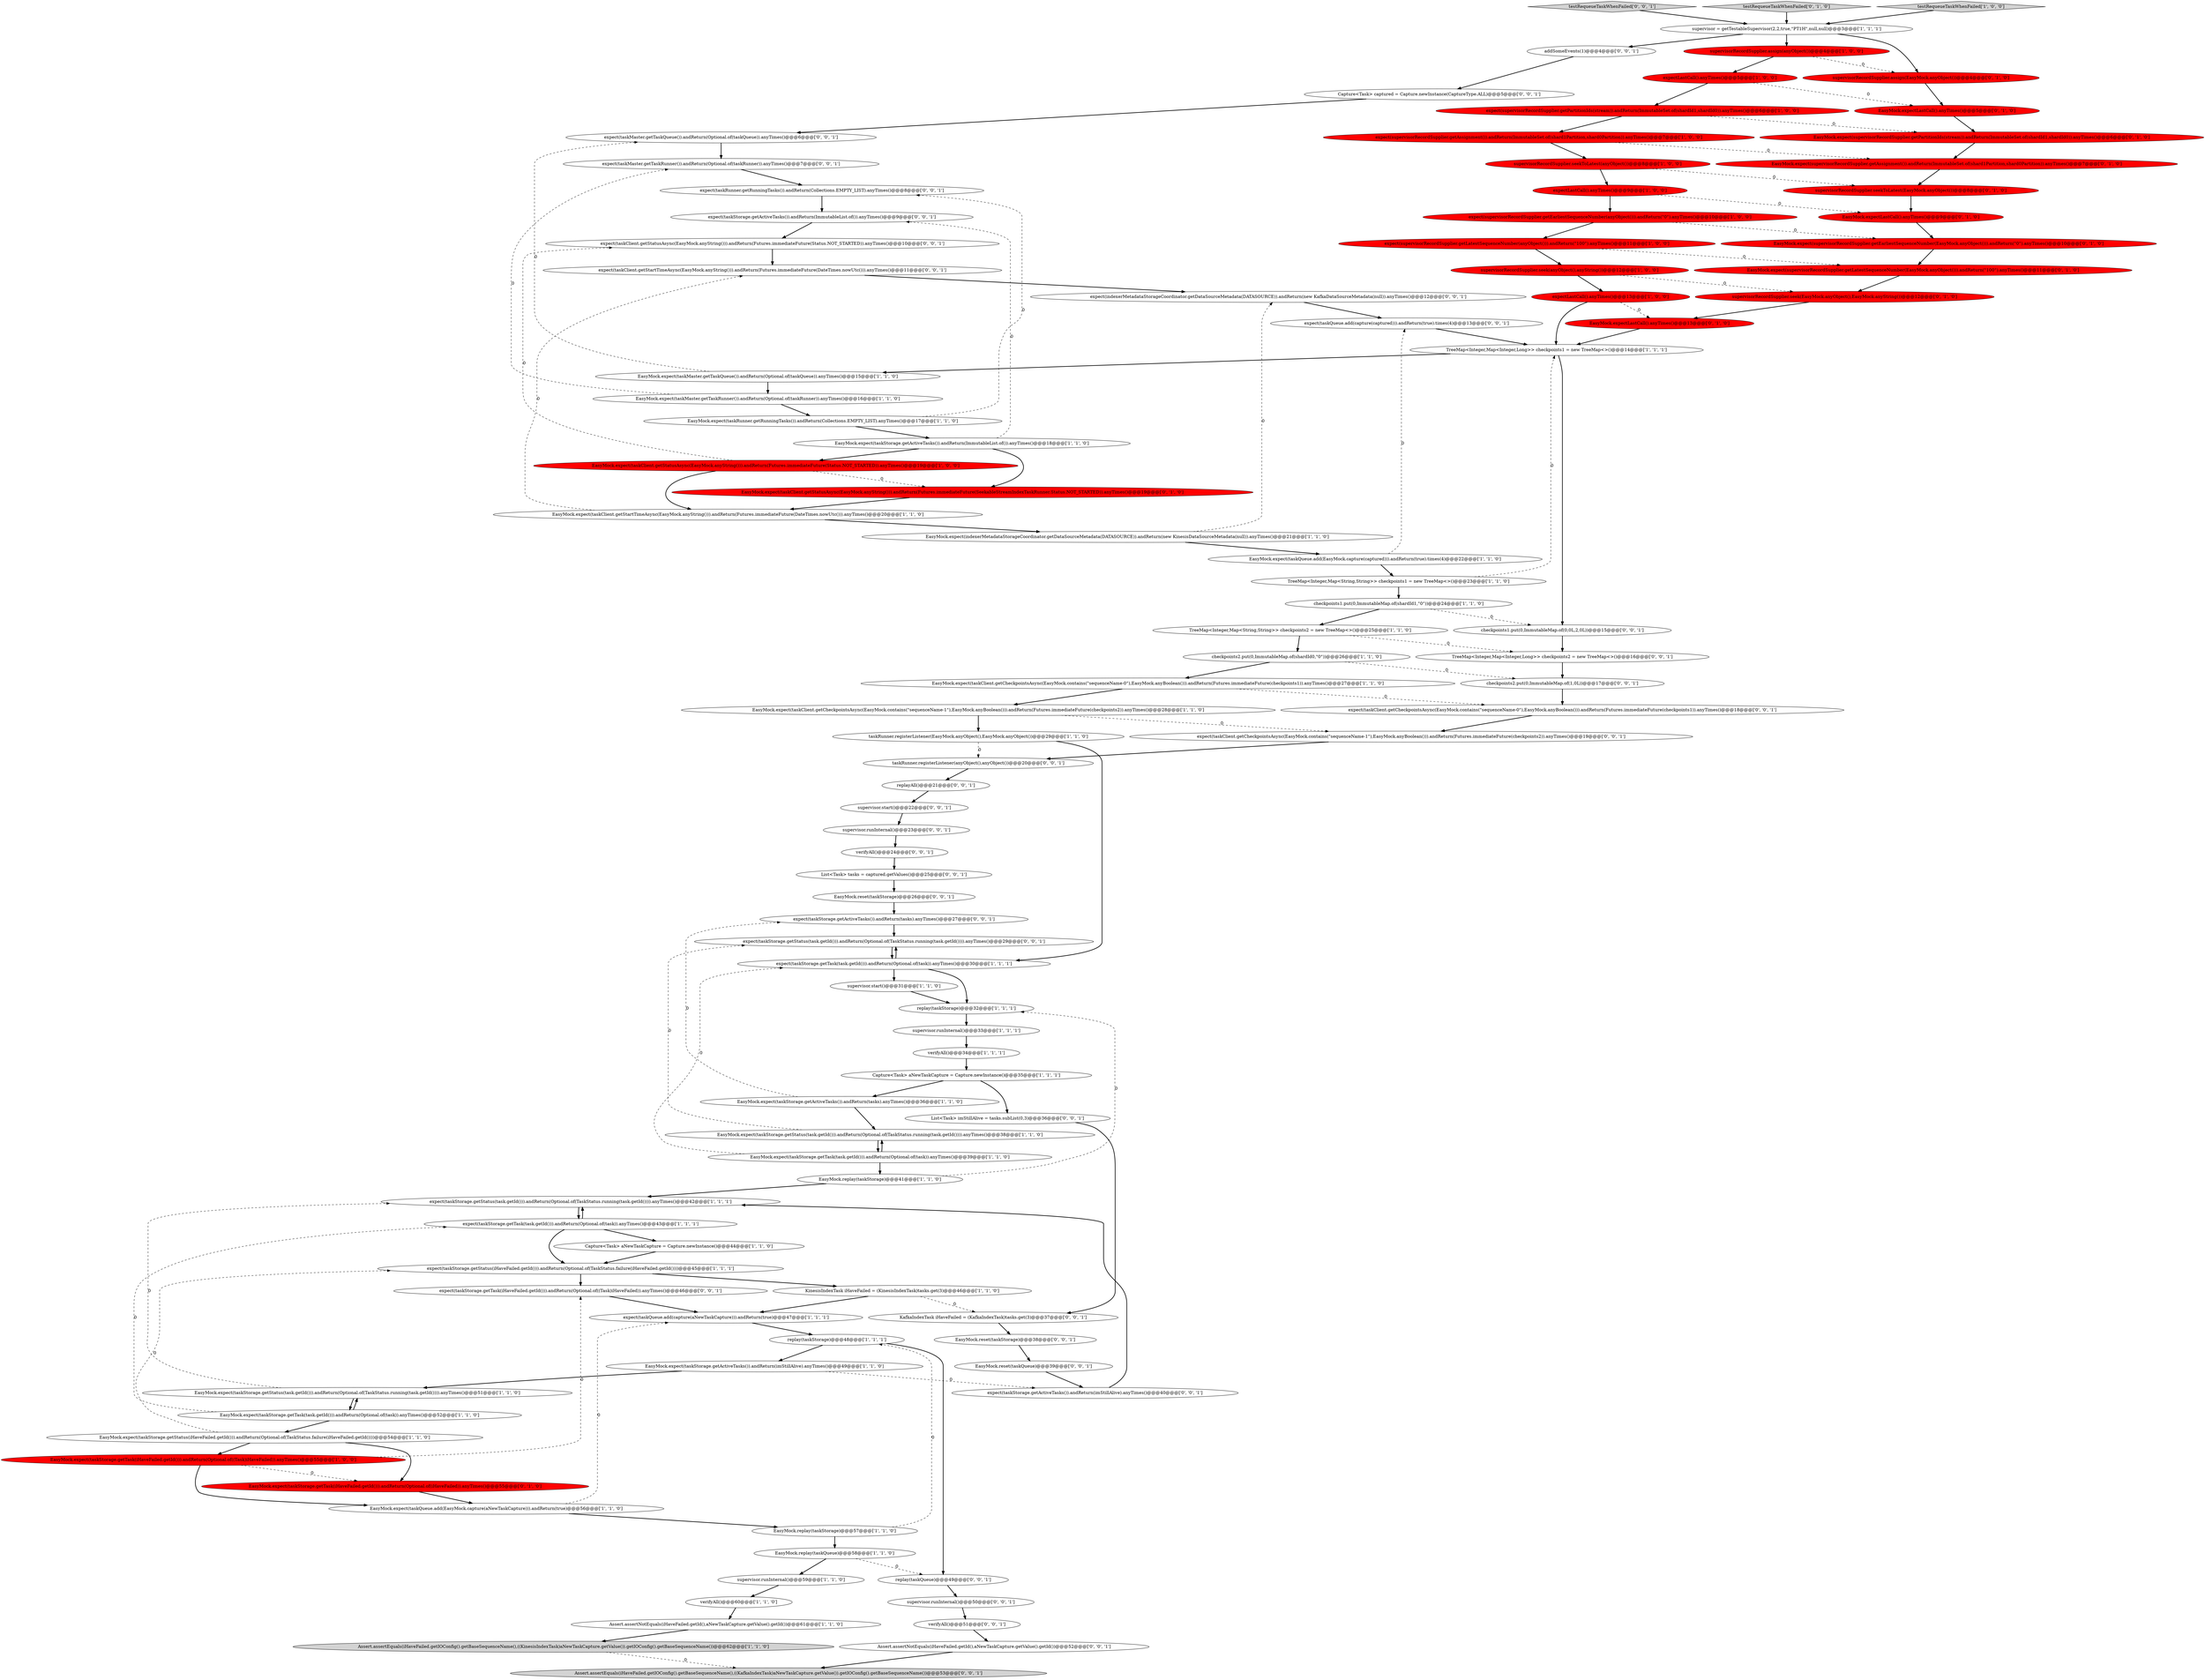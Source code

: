 digraph {
92 [style = filled, label = "expect(taskMaster.getTaskQueue()).andReturn(Optional.of(taskQueue)).anyTimes()@@@6@@@['0', '0', '1']", fillcolor = white, shape = ellipse image = "AAA0AAABBB3BBB"];
94 [style = filled, label = "expect(indexerMetadataStorageCoordinator.getDataSourceMetadata(DATASOURCE)).andReturn(new KafkaDataSourceMetadata(null)).anyTimes()@@@12@@@['0', '0', '1']", fillcolor = white, shape = ellipse image = "AAA0AAABBB3BBB"];
76 [style = filled, label = "checkpoints1.put(0,ImmutableMap.of(0,0L,2,0L))@@@15@@@['0', '0', '1']", fillcolor = white, shape = ellipse image = "AAA0AAABBB3BBB"];
49 [style = filled, label = "EasyMock.expect(taskClient.getStatusAsync(EasyMock.anyString())).andReturn(Futures.immediateFuture(Status.NOT_STARTED)).anyTimes()@@@19@@@['1', '0', '0']", fillcolor = red, shape = ellipse image = "AAA1AAABBB1BBB"];
36 [style = filled, label = "EasyMock.expect(taskMaster.getTaskQueue()).andReturn(Optional.of(taskQueue)).anyTimes()@@@15@@@['1', '1', '0']", fillcolor = white, shape = ellipse image = "AAA0AAABBB1BBB"];
33 [style = filled, label = "Capture<Task> aNewTaskCapture = Capture.newInstance()@@@35@@@['1', '1', '1']", fillcolor = white, shape = ellipse image = "AAA0AAABBB1BBB"];
16 [style = filled, label = "Assert.assertNotEquals(iHaveFailed.getId(),aNewTaskCapture.getValue().getId())@@@61@@@['1', '1', '0']", fillcolor = white, shape = ellipse image = "AAA0AAABBB1BBB"];
84 [style = filled, label = "expect(taskClient.getCheckpointsAsync(EasyMock.contains(\"sequenceName-1\"),EasyMock.anyBoolean())).andReturn(Futures.immediateFuture(checkpoints2)).anyTimes()@@@19@@@['0', '0', '1']", fillcolor = white, shape = ellipse image = "AAA0AAABBB3BBB"];
46 [style = filled, label = "EasyMock.expect(taskStorage.getActiveTasks()).andReturn(ImmutableList.of()).anyTimes()@@@18@@@['1', '1', '0']", fillcolor = white, shape = ellipse image = "AAA0AAABBB1BBB"];
48 [style = filled, label = "supervisorRecordSupplier.seek(anyObject(),anyString())@@@12@@@['1', '0', '0']", fillcolor = red, shape = ellipse image = "AAA1AAABBB1BBB"];
100 [style = filled, label = "Assert.assertNotEquals(iHaveFailed.getId(),aNewTaskCapture.getValue().getId())@@@52@@@['0', '0', '1']", fillcolor = white, shape = ellipse image = "AAA0AAABBB3BBB"];
24 [style = filled, label = "taskRunner.registerListener(EasyMock.anyObject(),EasyMock.anyObject())@@@29@@@['1', '1', '0']", fillcolor = white, shape = ellipse image = "AAA0AAABBB1BBB"];
25 [style = filled, label = "EasyMock.expect(taskQueue.add(EasyMock.capture(aNewTaskCapture))).andReturn(true)@@@56@@@['1', '1', '0']", fillcolor = white, shape = ellipse image = "AAA0AAABBB1BBB"];
58 [style = filled, label = "supervisorRecordSupplier.seekToLatest(EasyMock.anyObject())@@@8@@@['0', '1', '0']", fillcolor = red, shape = ellipse image = "AAA1AAABBB2BBB"];
50 [style = filled, label = "EasyMock.expect(indexerMetadataStorageCoordinator.getDataSourceMetadata(DATASOURCE)).andReturn(new KinesisDataSourceMetadata(null)).anyTimes()@@@21@@@['1', '1', '0']", fillcolor = white, shape = ellipse image = "AAA0AAABBB1BBB"];
55 [style = filled, label = "EasyMock.expect(taskClient.getCheckpointsAsync(EasyMock.contains(\"sequenceName-0\"),EasyMock.anyBoolean())).andReturn(Futures.immediateFuture(checkpoints1)).anyTimes()@@@27@@@['1', '1', '0']", fillcolor = white, shape = ellipse image = "AAA0AAABBB1BBB"];
30 [style = filled, label = "expect(supervisorRecordSupplier.getPartitionIds(stream)).andReturn(ImmutableSet.of(shardId1,shardId0)).anyTimes()@@@6@@@['1', '0', '0']", fillcolor = red, shape = ellipse image = "AAA1AAABBB1BBB"];
53 [style = filled, label = "supervisorRecordSupplier.assign(anyObject())@@@4@@@['1', '0', '0']", fillcolor = red, shape = ellipse image = "AAA1AAABBB1BBB"];
60 [style = filled, label = "EasyMock.expectLastCall().anyTimes()@@@5@@@['0', '1', '0']", fillcolor = red, shape = ellipse image = "AAA1AAABBB2BBB"];
14 [style = filled, label = "EasyMock.expect(taskStorage.getStatus(iHaveFailed.getId())).andReturn(Optional.of(TaskStatus.failure(iHaveFailed.getId())))@@@54@@@['1', '1', '0']", fillcolor = white, shape = ellipse image = "AAA0AAABBB1BBB"];
104 [style = filled, label = "expect(taskQueue.add(capture(captured))).andReturn(true).times(4)@@@13@@@['0', '0', '1']", fillcolor = white, shape = ellipse image = "AAA0AAABBB3BBB"];
52 [style = filled, label = "replay(taskStorage)@@@32@@@['1', '1', '1']", fillcolor = white, shape = ellipse image = "AAA0AAABBB1BBB"];
42 [style = filled, label = "checkpoints1.put(0,ImmutableMap.of(shardId1,\"0\"))@@@24@@@['1', '1', '0']", fillcolor = white, shape = ellipse image = "AAA0AAABBB1BBB"];
15 [style = filled, label = "supervisorRecordSupplier.seekToLatest(anyObject())@@@8@@@['1', '0', '0']", fillcolor = red, shape = ellipse image = "AAA1AAABBB1BBB"];
77 [style = filled, label = "testRequeueTaskWhenFailed['0', '0', '1']", fillcolor = lightgray, shape = diamond image = "AAA0AAABBB3BBB"];
72 [style = filled, label = "expect(taskStorage.getActiveTasks()).andReturn(tasks).anyTimes()@@@27@@@['0', '0', '1']", fillcolor = white, shape = ellipse image = "AAA0AAABBB3BBB"];
13 [style = filled, label = "EasyMock.expect(taskStorage.getActiveTasks()).andReturn(tasks).anyTimes()@@@36@@@['1', '1', '0']", fillcolor = white, shape = ellipse image = "AAA0AAABBB1BBB"];
82 [style = filled, label = "expect(taskStorage.getStatus(task.getId())).andReturn(Optional.of(TaskStatus.running(task.getId()))).anyTimes()@@@29@@@['0', '0', '1']", fillcolor = white, shape = ellipse image = "AAA0AAABBB3BBB"];
61 [style = filled, label = "supervisorRecordSupplier.assign(EasyMock.anyObject())@@@4@@@['0', '1', '0']", fillcolor = red, shape = ellipse image = "AAA1AAABBB2BBB"];
39 [style = filled, label = "expect(supervisorRecordSupplier.getAssignment()).andReturn(ImmutableSet.of(shard1Partition,shard0Partition)).anyTimes()@@@7@@@['1', '0', '0']", fillcolor = red, shape = ellipse image = "AAA1AAABBB1BBB"];
96 [style = filled, label = "supervisor.start()@@@22@@@['0', '0', '1']", fillcolor = white, shape = ellipse image = "AAA0AAABBB3BBB"];
11 [style = filled, label = "supervisor.runInternal()@@@59@@@['1', '1', '0']", fillcolor = white, shape = ellipse image = "AAA0AAABBB1BBB"];
67 [style = filled, label = "EasyMock.expect(taskStorage.getTask(iHaveFailed.getId())).andReturn(Optional.of(iHaveFailed)).anyTimes()@@@55@@@['0', '1', '0']", fillcolor = red, shape = ellipse image = "AAA1AAABBB2BBB"];
101 [style = filled, label = "expect(taskStorage.getActiveTasks()).andReturn(ImmutableList.of()).anyTimes()@@@9@@@['0', '0', '1']", fillcolor = white, shape = ellipse image = "AAA0AAABBB3BBB"];
43 [style = filled, label = "expect(taskStorage.getStatus(iHaveFailed.getId())).andReturn(Optional.of(TaskStatus.failure(iHaveFailed.getId())))@@@45@@@['1', '1', '1']", fillcolor = white, shape = ellipse image = "AAA0AAABBB1BBB"];
56 [style = filled, label = "expect(supervisorRecordSupplier.getEarliestSequenceNumber(anyObject())).andReturn(\"0\").anyTimes()@@@10@@@['1', '0', '0']", fillcolor = red, shape = ellipse image = "AAA1AAABBB1BBB"];
93 [style = filled, label = "expect(taskClient.getStartTimeAsync(EasyMock.anyString())).andReturn(Futures.immediateFuture(DateTimes.nowUtc())).anyTimes()@@@11@@@['0', '0', '1']", fillcolor = white, shape = ellipse image = "AAA0AAABBB3BBB"];
70 [style = filled, label = "expect(taskClient.getStatusAsync(EasyMock.anyString())).andReturn(Futures.immediateFuture(Status.NOT_STARTED)).anyTimes()@@@10@@@['0', '0', '1']", fillcolor = white, shape = ellipse image = "AAA0AAABBB3BBB"];
19 [style = filled, label = "expect(supervisorRecordSupplier.getLatestSequenceNumber(anyObject())).andReturn(\"100\").anyTimes()@@@11@@@['1', '0', '0']", fillcolor = red, shape = ellipse image = "AAA1AAABBB1BBB"];
105 [style = filled, label = "expect(taskStorage.getTask(iHaveFailed.getId())).andReturn(Optional.of((Task)iHaveFailed)).anyTimes()@@@46@@@['0', '0', '1']", fillcolor = white, shape = ellipse image = "AAA0AAABBB3BBB"];
31 [style = filled, label = "EasyMock.expect(taskRunner.getRunningTasks()).andReturn(Collections.EMPTY_LIST).anyTimes()@@@17@@@['1', '1', '0']", fillcolor = white, shape = ellipse image = "AAA0AAABBB1BBB"];
40 [style = filled, label = "supervisor.runInternal()@@@33@@@['1', '1', '1']", fillcolor = white, shape = ellipse image = "AAA0AAABBB1BBB"];
29 [style = filled, label = "EasyMock.expect(taskStorage.getActiveTasks()).andReturn(imStillAlive).anyTimes()@@@49@@@['1', '1', '0']", fillcolor = white, shape = ellipse image = "AAA0AAABBB1BBB"];
44 [style = filled, label = "EasyMock.expect(taskStorage.getTask(task.getId())).andReturn(Optional.of(task)).anyTimes()@@@39@@@['1', '1', '0']", fillcolor = white, shape = ellipse image = "AAA0AAABBB1BBB"];
73 [style = filled, label = "TreeMap<Integer,Map<Integer,Long>> checkpoints2 = new TreeMap<>()@@@16@@@['0', '0', '1']", fillcolor = white, shape = ellipse image = "AAA0AAABBB3BBB"];
20 [style = filled, label = "expectLastCall().anyTimes()@@@9@@@['1', '0', '0']", fillcolor = red, shape = ellipse image = "AAA1AAABBB1BBB"];
74 [style = filled, label = "supervisor.runInternal()@@@23@@@['0', '0', '1']", fillcolor = white, shape = ellipse image = "AAA0AAABBB3BBB"];
7 [style = filled, label = "supervisor = getTestableSupervisor(2,2,true,\"PT1H\",null,null)@@@3@@@['1', '1', '1']", fillcolor = white, shape = ellipse image = "AAA0AAABBB1BBB"];
21 [style = filled, label = "EasyMock.replay(taskStorage)@@@41@@@['1', '1', '0']", fillcolor = white, shape = ellipse image = "AAA0AAABBB1BBB"];
62 [style = filled, label = "supervisorRecordSupplier.seek(EasyMock.anyObject(),EasyMock.anyString())@@@12@@@['0', '1', '0']", fillcolor = red, shape = ellipse image = "AAA1AAABBB2BBB"];
64 [style = filled, label = "EasyMock.expect(supervisorRecordSupplier.getAssignment()).andReturn(ImmutableSet.of(shard1Partition,shard0Partition)).anyTimes()@@@7@@@['0', '1', '0']", fillcolor = red, shape = ellipse image = "AAA1AAABBB2BBB"];
2 [style = filled, label = "TreeMap<Integer,Map<String,String>> checkpoints1 = new TreeMap<>()@@@23@@@['1', '1', '0']", fillcolor = white, shape = ellipse image = "AAA0AAABBB1BBB"];
75 [style = filled, label = "verifyAll()@@@51@@@['0', '0', '1']", fillcolor = white, shape = ellipse image = "AAA0AAABBB3BBB"];
57 [style = filled, label = "testRequeueTaskWhenFailed['0', '1', '0']", fillcolor = lightgray, shape = diamond image = "AAA0AAABBB2BBB"];
37 [style = filled, label = "TreeMap<Integer,Map<Integer,Long>> checkpoints1 = new TreeMap<>()@@@14@@@['1', '1', '1']", fillcolor = white, shape = ellipse image = "AAA0AAABBB1BBB"];
59 [style = filled, label = "EasyMock.expect(supervisorRecordSupplier.getEarliestSequenceNumber(EasyMock.anyObject())).andReturn(\"0\").anyTimes()@@@10@@@['0', '1', '0']", fillcolor = red, shape = ellipse image = "AAA1AAABBB2BBB"];
79 [style = filled, label = "expect(taskStorage.getActiveTasks()).andReturn(imStillAlive).anyTimes()@@@40@@@['0', '0', '1']", fillcolor = white, shape = ellipse image = "AAA0AAABBB3BBB"];
27 [style = filled, label = "KinesisIndexTask iHaveFailed = (KinesisIndexTask)tasks.get(3)@@@46@@@['1', '1', '0']", fillcolor = white, shape = ellipse image = "AAA0AAABBB1BBB"];
86 [style = filled, label = "Capture<Task> captured = Capture.newInstance(CaptureType.ALL)@@@5@@@['0', '0', '1']", fillcolor = white, shape = ellipse image = "AAA0AAABBB3BBB"];
35 [style = filled, label = "verifyAll()@@@60@@@['1', '1', '0']", fillcolor = white, shape = ellipse image = "AAA0AAABBB1BBB"];
71 [style = filled, label = "checkpoints2.put(0,ImmutableMap.of(1,0L))@@@17@@@['0', '0', '1']", fillcolor = white, shape = ellipse image = "AAA0AAABBB3BBB"];
17 [style = filled, label = "EasyMock.expect(taskClient.getCheckpointsAsync(EasyMock.contains(\"sequenceName-1\"),EasyMock.anyBoolean())).andReturn(Futures.immediateFuture(checkpoints2)).anyTimes()@@@28@@@['1', '1', '0']", fillcolor = white, shape = ellipse image = "AAA0AAABBB1BBB"];
8 [style = filled, label = "expectLastCall().anyTimes()@@@13@@@['1', '0', '0']", fillcolor = red, shape = ellipse image = "AAA1AAABBB1BBB"];
78 [style = filled, label = "List<Task> imStillAlive = tasks.subList(0,3)@@@36@@@['0', '0', '1']", fillcolor = white, shape = ellipse image = "AAA0AAABBB3BBB"];
6 [style = filled, label = "EasyMock.expect(taskStorage.getStatus(task.getId())).andReturn(Optional.of(TaskStatus.running(task.getId()))).anyTimes()@@@51@@@['1', '1', '0']", fillcolor = white, shape = ellipse image = "AAA0AAABBB1BBB"];
0 [style = filled, label = "EasyMock.expect(taskStorage.getStatus(task.getId())).andReturn(Optional.of(TaskStatus.running(task.getId()))).anyTimes()@@@38@@@['1', '1', '0']", fillcolor = white, shape = ellipse image = "AAA0AAABBB1BBB"];
5 [style = filled, label = "expect(taskStorage.getStatus(task.getId())).andReturn(Optional.of(TaskStatus.running(task.getId()))).anyTimes()@@@42@@@['1', '1', '1']", fillcolor = white, shape = ellipse image = "AAA0AAABBB1BBB"];
81 [style = filled, label = "taskRunner.registerListener(anyObject(),anyObject())@@@20@@@['0', '0', '1']", fillcolor = white, shape = ellipse image = "AAA0AAABBB3BBB"];
85 [style = filled, label = "EasyMock.reset(taskStorage)@@@26@@@['0', '0', '1']", fillcolor = white, shape = ellipse image = "AAA0AAABBB3BBB"];
28 [style = filled, label = "EasyMock.expect(taskStorage.getTask(task.getId())).andReturn(Optional.of(task)).anyTimes()@@@52@@@['1', '1', '0']", fillcolor = white, shape = ellipse image = "AAA0AAABBB1BBB"];
103 [style = filled, label = "replayAll()@@@21@@@['0', '0', '1']", fillcolor = white, shape = ellipse image = "AAA0AAABBB3BBB"];
41 [style = filled, label = "EasyMock.expect(taskQueue.add(EasyMock.capture(captured))).andReturn(true).times(4)@@@22@@@['1', '1', '0']", fillcolor = white, shape = ellipse image = "AAA0AAABBB1BBB"];
12 [style = filled, label = "EasyMock.expect(taskStorage.getTask(iHaveFailed.getId())).andReturn(Optional.of((Task)iHaveFailed)).anyTimes()@@@55@@@['1', '0', '0']", fillcolor = red, shape = ellipse image = "AAA1AAABBB1BBB"];
83 [style = filled, label = "expect(taskMaster.getTaskRunner()).andReturn(Optional.of(taskRunner)).anyTimes()@@@7@@@['0', '0', '1']", fillcolor = white, shape = ellipse image = "AAA0AAABBB3BBB"];
45 [style = filled, label = "Capture<Task> aNewTaskCapture = Capture.newInstance()@@@44@@@['1', '1', '0']", fillcolor = white, shape = ellipse image = "AAA0AAABBB1BBB"];
10 [style = filled, label = "checkpoints2.put(0,ImmutableMap.of(shardId0,\"0\"))@@@26@@@['1', '1', '0']", fillcolor = white, shape = ellipse image = "AAA0AAABBB1BBB"];
91 [style = filled, label = "verifyAll()@@@24@@@['0', '0', '1']", fillcolor = white, shape = ellipse image = "AAA0AAABBB3BBB"];
51 [style = filled, label = "Assert.assertEquals(iHaveFailed.getIOConfig().getBaseSequenceName(),((KinesisIndexTask)aNewTaskCapture.getValue()).getIOConfig().getBaseSequenceName())@@@62@@@['1', '1', '0']", fillcolor = lightgray, shape = ellipse image = "AAA0AAABBB1BBB"];
90 [style = filled, label = "EasyMock.reset(taskStorage)@@@38@@@['0', '0', '1']", fillcolor = white, shape = ellipse image = "AAA0AAABBB3BBB"];
26 [style = filled, label = "supervisor.start()@@@31@@@['1', '1', '0']", fillcolor = white, shape = ellipse image = "AAA0AAABBB1BBB"];
68 [style = filled, label = "EasyMock.expect(supervisorRecordSupplier.getLatestSequenceNumber(EasyMock.anyObject())).andReturn(\"100\").anyTimes()@@@11@@@['0', '1', '0']", fillcolor = red, shape = ellipse image = "AAA1AAABBB2BBB"];
47 [style = filled, label = "expect(taskStorage.getTask(task.getId())).andReturn(Optional.of(task)).anyTimes()@@@43@@@['1', '1', '1']", fillcolor = white, shape = ellipse image = "AAA0AAABBB1BBB"];
54 [style = filled, label = "expectLastCall().anyTimes()@@@5@@@['1', '0', '0']", fillcolor = red, shape = ellipse image = "AAA1AAABBB1BBB"];
102 [style = filled, label = "KafkaIndexTask iHaveFailed = (KafkaIndexTask)tasks.get(3)@@@37@@@['0', '0', '1']", fillcolor = white, shape = ellipse image = "AAA0AAABBB3BBB"];
95 [style = filled, label = "supervisor.runInternal()@@@50@@@['0', '0', '1']", fillcolor = white, shape = ellipse image = "AAA0AAABBB3BBB"];
4 [style = filled, label = "EasyMock.expect(taskClient.getStartTimeAsync(EasyMock.anyString())).andReturn(Futures.immediateFuture(DateTimes.nowUtc())).anyTimes()@@@20@@@['1', '1', '0']", fillcolor = white, shape = ellipse image = "AAA0AAABBB1BBB"];
63 [style = filled, label = "EasyMock.expectLastCall().anyTimes()@@@13@@@['0', '1', '0']", fillcolor = red, shape = ellipse image = "AAA1AAABBB2BBB"];
22 [style = filled, label = "EasyMock.replay(taskQueue)@@@58@@@['1', '1', '0']", fillcolor = white, shape = ellipse image = "AAA0AAABBB1BBB"];
89 [style = filled, label = "expect(taskClient.getCheckpointsAsync(EasyMock.contains(\"sequenceName-0\"),EasyMock.anyBoolean())).andReturn(Futures.immediateFuture(checkpoints1)).anyTimes()@@@18@@@['0', '0', '1']", fillcolor = white, shape = ellipse image = "AAA0AAABBB3BBB"];
97 [style = filled, label = "expect(taskRunner.getRunningTasks()).andReturn(Collections.EMPTY_LIST).anyTimes()@@@8@@@['0', '0', '1']", fillcolor = white, shape = ellipse image = "AAA0AAABBB3BBB"];
99 [style = filled, label = "List<Task> tasks = captured.getValues()@@@25@@@['0', '0', '1']", fillcolor = white, shape = ellipse image = "AAA0AAABBB3BBB"];
69 [style = filled, label = "EasyMock.expect(supervisorRecordSupplier.getPartitionIds(stream)).andReturn(ImmutableSet.of(shardId1,shardId0)).anyTimes()@@@6@@@['0', '1', '0']", fillcolor = red, shape = ellipse image = "AAA1AAABBB2BBB"];
1 [style = filled, label = "EasyMock.replay(taskStorage)@@@57@@@['1', '1', '0']", fillcolor = white, shape = ellipse image = "AAA0AAABBB1BBB"];
34 [style = filled, label = "expect(taskStorage.getTask(task.getId())).andReturn(Optional.of(task)).anyTimes()@@@30@@@['1', '1', '1']", fillcolor = white, shape = ellipse image = "AAA0AAABBB1BBB"];
18 [style = filled, label = "verifyAll()@@@34@@@['1', '1', '1']", fillcolor = white, shape = ellipse image = "AAA0AAABBB1BBB"];
66 [style = filled, label = "EasyMock.expectLastCall().anyTimes()@@@9@@@['0', '1', '0']", fillcolor = red, shape = ellipse image = "AAA1AAABBB2BBB"];
88 [style = filled, label = "replay(taskQueue)@@@49@@@['0', '0', '1']", fillcolor = white, shape = ellipse image = "AAA0AAABBB3BBB"];
65 [style = filled, label = "EasyMock.expect(taskClient.getStatusAsync(EasyMock.anyString())).andReturn(Futures.immediateFuture(SeekableStreamIndexTaskRunner.Status.NOT_STARTED)).anyTimes()@@@19@@@['0', '1', '0']", fillcolor = red, shape = ellipse image = "AAA1AAABBB2BBB"];
80 [style = filled, label = "addSomeEvents(1)@@@4@@@['0', '0', '1']", fillcolor = white, shape = ellipse image = "AAA0AAABBB3BBB"];
87 [style = filled, label = "EasyMock.reset(taskQueue)@@@39@@@['0', '0', '1']", fillcolor = white, shape = ellipse image = "AAA0AAABBB3BBB"];
3 [style = filled, label = "TreeMap<Integer,Map<String,String>> checkpoints2 = new TreeMap<>()@@@25@@@['1', '1', '0']", fillcolor = white, shape = ellipse image = "AAA0AAABBB1BBB"];
23 [style = filled, label = "EasyMock.expect(taskMaster.getTaskRunner()).andReturn(Optional.of(taskRunner)).anyTimes()@@@16@@@['1', '1', '0']", fillcolor = white, shape = ellipse image = "AAA0AAABBB1BBB"];
32 [style = filled, label = "testRequeueTaskWhenFailed['1', '0', '0']", fillcolor = lightgray, shape = diamond image = "AAA0AAABBB1BBB"];
38 [style = filled, label = "expect(taskQueue.add(capture(aNewTaskCapture))).andReturn(true)@@@47@@@['1', '1', '1']", fillcolor = white, shape = ellipse image = "AAA0AAABBB1BBB"];
98 [style = filled, label = "Assert.assertEquals(iHaveFailed.getIOConfig().getBaseSequenceName(),((KafkaIndexTask)aNewTaskCapture.getValue()).getIOConfig().getBaseSequenceName())@@@53@@@['0', '0', '1']", fillcolor = lightgray, shape = ellipse image = "AAA0AAABBB3BBB"];
9 [style = filled, label = "replay(taskStorage)@@@48@@@['1', '1', '1']", fillcolor = white, shape = ellipse image = "AAA0AAABBB1BBB"];
16->51 [style = bold, label=""];
15->58 [style = dashed, label="0"];
49->65 [style = dashed, label="0"];
55->17 [style = bold, label=""];
27->38 [style = bold, label=""];
28->6 [style = bold, label=""];
25->1 [style = bold, label=""];
81->103 [style = bold, label=""];
24->81 [style = dashed, label="0"];
67->25 [style = bold, label=""];
21->52 [style = dashed, label="0"];
24->34 [style = bold, label=""];
44->34 [style = dashed, label="0"];
53->54 [style = bold, label=""];
49->70 [style = dashed, label="0"];
72->82 [style = bold, label=""];
33->78 [style = bold, label=""];
102->90 [style = bold, label=""];
14->67 [style = bold, label=""];
77->7 [style = bold, label=""];
28->14 [style = bold, label=""];
0->82 [style = dashed, label="0"];
70->93 [style = bold, label=""];
29->6 [style = bold, label=""];
76->73 [style = bold, label=""];
45->43 [style = bold, label=""];
34->26 [style = bold, label=""];
83->97 [style = bold, label=""];
93->94 [style = bold, label=""];
15->20 [style = bold, label=""];
88->95 [style = bold, label=""];
42->3 [style = bold, label=""];
73->71 [style = bold, label=""];
95->75 [style = bold, label=""];
49->4 [style = bold, label=""];
31->46 [style = bold, label=""];
9->29 [style = bold, label=""];
30->69 [style = dashed, label="0"];
44->21 [style = bold, label=""];
55->89 [style = dashed, label="0"];
37->36 [style = bold, label=""];
28->47 [style = dashed, label="0"];
34->52 [style = bold, label=""];
80->86 [style = bold, label=""];
1->9 [style = dashed, label="0"];
69->64 [style = bold, label=""];
47->43 [style = bold, label=""];
32->7 [style = bold, label=""];
41->2 [style = bold, label=""];
33->13 [style = bold, label=""];
71->89 [style = bold, label=""];
54->60 [style = dashed, label="0"];
59->68 [style = bold, label=""];
3->10 [style = bold, label=""];
90->87 [style = bold, label=""];
17->84 [style = dashed, label="0"];
2->37 [style = dashed, label="0"];
43->27 [style = bold, label=""];
57->7 [style = bold, label=""];
63->37 [style = bold, label=""];
10->71 [style = dashed, label="0"];
31->97 [style = dashed, label="0"];
0->44 [style = bold, label=""];
34->82 [style = bold, label=""];
87->79 [style = bold, label=""];
103->96 [style = bold, label=""];
50->41 [style = bold, label=""];
13->72 [style = dashed, label="0"];
22->11 [style = bold, label=""];
42->76 [style = dashed, label="0"];
37->76 [style = bold, label=""];
101->70 [style = bold, label=""];
13->0 [style = bold, label=""];
105->38 [style = bold, label=""];
23->31 [style = bold, label=""];
27->102 [style = dashed, label="0"];
41->104 [style = dashed, label="0"];
9->88 [style = bold, label=""];
75->100 [style = bold, label=""];
18->33 [style = bold, label=""];
38->9 [style = bold, label=""];
29->79 [style = dashed, label="0"];
96->74 [style = bold, label=""];
22->88 [style = dashed, label="0"];
12->67 [style = dashed, label="0"];
58->66 [style = bold, label=""];
92->83 [style = bold, label=""];
26->52 [style = bold, label=""];
21->5 [style = bold, label=""];
25->38 [style = dashed, label="0"];
104->37 [style = bold, label=""];
8->63 [style = dashed, label="0"];
52->40 [style = bold, label=""];
47->5 [style = bold, label=""];
47->45 [style = bold, label=""];
8->37 [style = bold, label=""];
12->105 [style = dashed, label="0"];
4->93 [style = dashed, label="0"];
94->104 [style = bold, label=""];
60->69 [style = bold, label=""];
64->58 [style = bold, label=""];
4->50 [style = bold, label=""];
74->91 [style = bold, label=""];
89->84 [style = bold, label=""];
46->101 [style = dashed, label="0"];
39->15 [style = bold, label=""];
35->16 [style = bold, label=""];
61->60 [style = bold, label=""];
19->48 [style = bold, label=""];
19->68 [style = dashed, label="0"];
85->72 [style = bold, label=""];
20->56 [style = bold, label=""];
78->102 [style = bold, label=""];
23->83 [style = dashed, label="0"];
68->62 [style = bold, label=""];
99->85 [style = bold, label=""];
46->49 [style = bold, label=""];
36->92 [style = dashed, label="0"];
62->63 [style = bold, label=""];
20->66 [style = dashed, label="0"];
3->73 [style = dashed, label="0"];
54->30 [style = bold, label=""];
65->4 [style = bold, label=""];
40->18 [style = bold, label=""];
7->80 [style = bold, label=""];
48->8 [style = bold, label=""];
82->34 [style = bold, label=""];
53->61 [style = dashed, label="0"];
48->62 [style = dashed, label="0"];
10->55 [style = bold, label=""];
91->99 [style = bold, label=""];
11->35 [style = bold, label=""];
1->22 [style = bold, label=""];
5->47 [style = bold, label=""];
86->92 [style = bold, label=""];
50->94 [style = dashed, label="0"];
14->43 [style = dashed, label="0"];
17->24 [style = bold, label=""];
79->5 [style = bold, label=""];
39->64 [style = dashed, label="0"];
51->98 [style = dashed, label="0"];
36->23 [style = bold, label=""];
97->101 [style = bold, label=""];
100->98 [style = bold, label=""];
12->25 [style = bold, label=""];
14->12 [style = bold, label=""];
6->5 [style = dashed, label="0"];
56->59 [style = dashed, label="0"];
56->19 [style = bold, label=""];
30->39 [style = bold, label=""];
43->105 [style = bold, label=""];
7->61 [style = bold, label=""];
84->81 [style = bold, label=""];
46->65 [style = bold, label=""];
66->59 [style = bold, label=""];
2->42 [style = bold, label=""];
7->53 [style = bold, label=""];
6->28 [style = bold, label=""];
44->0 [style = bold, label=""];
}
